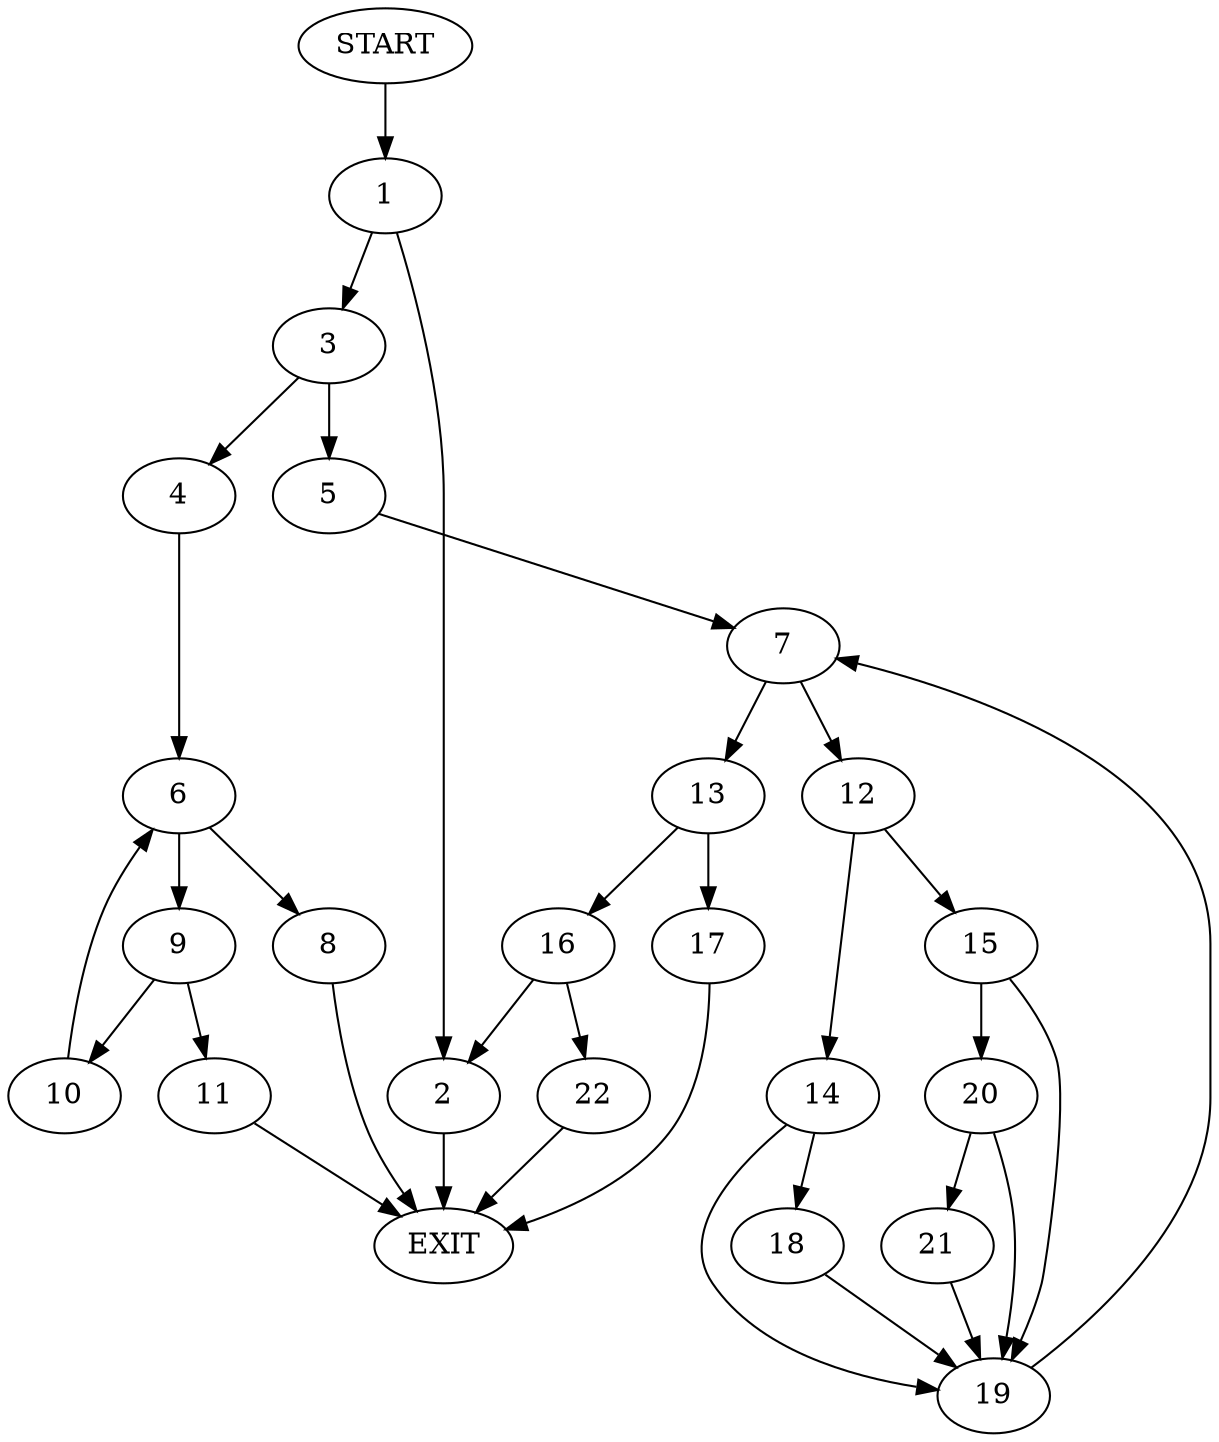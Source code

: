 digraph {
0 [label="START"]
23 [label="EXIT"]
0 -> 1
1 -> 2
1 -> 3
3 -> 4
3 -> 5
2 -> 23
4 -> 6
5 -> 7
6 -> 8
6 -> 9
8 -> 23
9 -> 10
9 -> 11
10 -> 6
11 -> 23
7 -> 12
7 -> 13
12 -> 14
12 -> 15
13 -> 16
13 -> 17
14 -> 18
14 -> 19
15 -> 19
15 -> 20
18 -> 19
19 -> 7
20 -> 21
20 -> 19
21 -> 19
17 -> 23
16 -> 2
16 -> 22
22 -> 23
}
